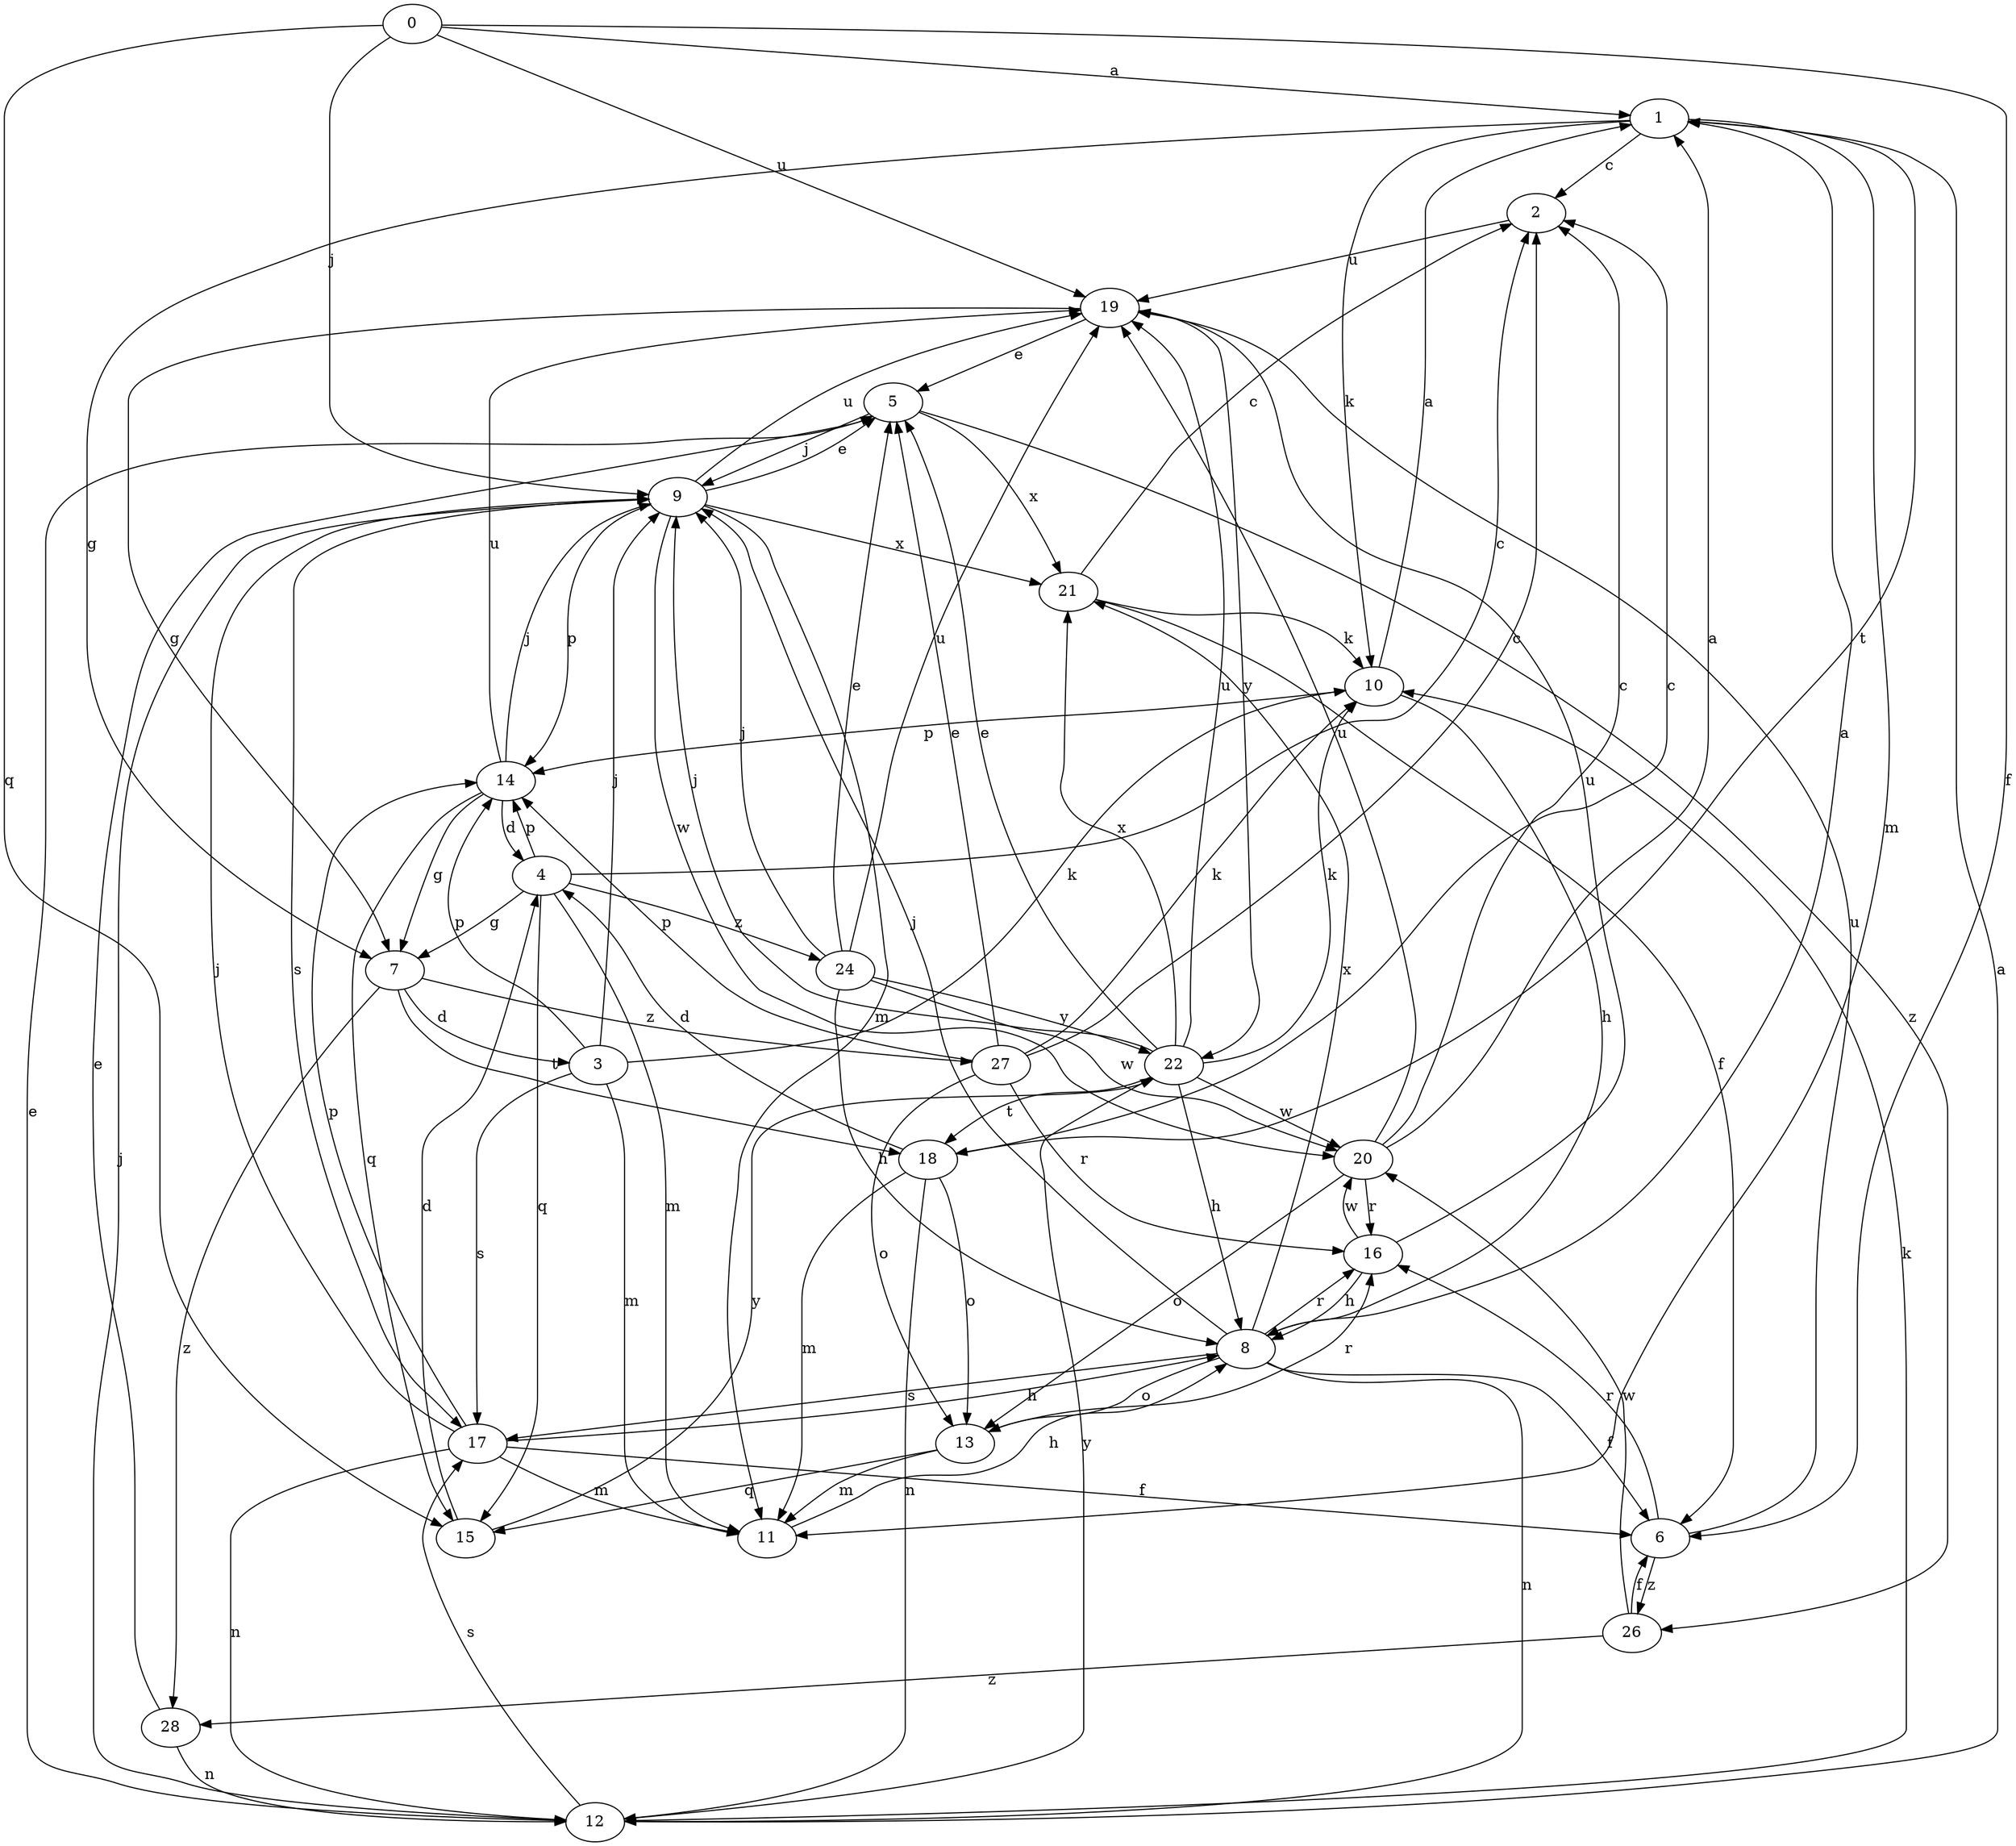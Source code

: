 strict digraph  {
0;
1;
2;
3;
4;
5;
6;
7;
8;
9;
10;
11;
12;
13;
14;
15;
16;
17;
18;
19;
20;
21;
22;
24;
26;
27;
28;
0 -> 1  [label=a];
0 -> 6  [label=f];
0 -> 9  [label=j];
0 -> 15  [label=q];
0 -> 19  [label=u];
1 -> 2  [label=c];
1 -> 7  [label=g];
1 -> 10  [label=k];
1 -> 11  [label=m];
1 -> 18  [label=t];
2 -> 19  [label=u];
3 -> 9  [label=j];
3 -> 10  [label=k];
3 -> 11  [label=m];
3 -> 14  [label=p];
3 -> 17  [label=s];
4 -> 2  [label=c];
4 -> 7  [label=g];
4 -> 11  [label=m];
4 -> 14  [label=p];
4 -> 15  [label=q];
4 -> 24  [label=z];
5 -> 9  [label=j];
5 -> 21  [label=x];
5 -> 26  [label=z];
6 -> 16  [label=r];
6 -> 19  [label=u];
6 -> 26  [label=z];
7 -> 3  [label=d];
7 -> 18  [label=t];
7 -> 27  [label=z];
7 -> 28  [label=z];
8 -> 1  [label=a];
8 -> 6  [label=f];
8 -> 9  [label=j];
8 -> 12  [label=n];
8 -> 13  [label=o];
8 -> 16  [label=r];
8 -> 17  [label=s];
8 -> 21  [label=x];
9 -> 5  [label=e];
9 -> 11  [label=m];
9 -> 14  [label=p];
9 -> 17  [label=s];
9 -> 19  [label=u];
9 -> 20  [label=w];
9 -> 21  [label=x];
10 -> 1  [label=a];
10 -> 8  [label=h];
10 -> 14  [label=p];
11 -> 8  [label=h];
12 -> 1  [label=a];
12 -> 5  [label=e];
12 -> 9  [label=j];
12 -> 10  [label=k];
12 -> 17  [label=s];
12 -> 22  [label=y];
13 -> 11  [label=m];
13 -> 15  [label=q];
13 -> 16  [label=r];
14 -> 4  [label=d];
14 -> 7  [label=g];
14 -> 9  [label=j];
14 -> 15  [label=q];
14 -> 19  [label=u];
15 -> 4  [label=d];
15 -> 22  [label=y];
16 -> 8  [label=h];
16 -> 19  [label=u];
16 -> 20  [label=w];
17 -> 6  [label=f];
17 -> 8  [label=h];
17 -> 9  [label=j];
17 -> 11  [label=m];
17 -> 12  [label=n];
17 -> 14  [label=p];
18 -> 2  [label=c];
18 -> 4  [label=d];
18 -> 11  [label=m];
18 -> 12  [label=n];
18 -> 13  [label=o];
19 -> 5  [label=e];
19 -> 7  [label=g];
19 -> 22  [label=y];
20 -> 1  [label=a];
20 -> 2  [label=c];
20 -> 13  [label=o];
20 -> 16  [label=r];
20 -> 19  [label=u];
21 -> 2  [label=c];
21 -> 6  [label=f];
21 -> 10  [label=k];
22 -> 5  [label=e];
22 -> 8  [label=h];
22 -> 9  [label=j];
22 -> 10  [label=k];
22 -> 18  [label=t];
22 -> 19  [label=u];
22 -> 20  [label=w];
22 -> 21  [label=x];
24 -> 5  [label=e];
24 -> 8  [label=h];
24 -> 9  [label=j];
24 -> 19  [label=u];
24 -> 20  [label=w];
24 -> 22  [label=y];
26 -> 6  [label=f];
26 -> 20  [label=w];
26 -> 28  [label=z];
27 -> 2  [label=c];
27 -> 5  [label=e];
27 -> 10  [label=k];
27 -> 13  [label=o];
27 -> 14  [label=p];
27 -> 16  [label=r];
28 -> 5  [label=e];
28 -> 12  [label=n];
}
